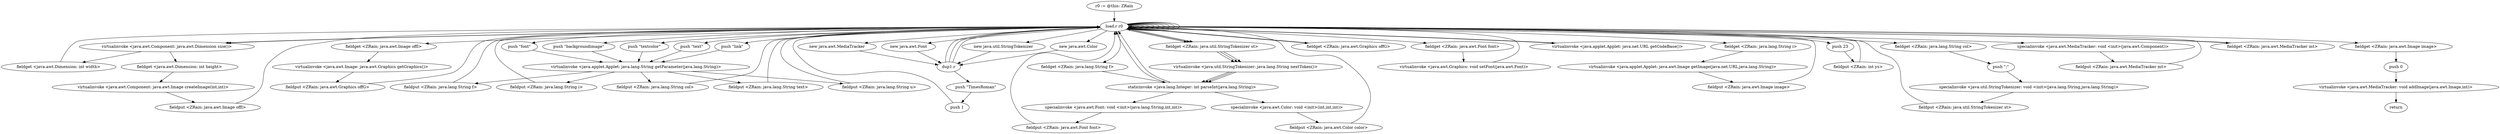 digraph "" {
    "r0 := @this: ZRain"
    "load.r r0"
    "r0 := @this: ZRain"->"load.r r0";
    "load.r r0"->"load.r r0";
    "load.r r0"->"load.r r0";
    "virtualinvoke <java.awt.Component: java.awt.Dimension size()>"
    "load.r r0"->"virtualinvoke <java.awt.Component: java.awt.Dimension size()>";
    "fieldget <java.awt.Dimension: int width>"
    "virtualinvoke <java.awt.Component: java.awt.Dimension size()>"->"fieldget <java.awt.Dimension: int width>";
    "fieldget <java.awt.Dimension: int width>"->"load.r r0";
    "load.r r0"->"virtualinvoke <java.awt.Component: java.awt.Dimension size()>";
    "fieldget <java.awt.Dimension: int height>"
    "virtualinvoke <java.awt.Component: java.awt.Dimension size()>"->"fieldget <java.awt.Dimension: int height>";
    "virtualinvoke <java.awt.Component: java.awt.Image createImage(int,int)>"
    "fieldget <java.awt.Dimension: int height>"->"virtualinvoke <java.awt.Component: java.awt.Image createImage(int,int)>";
    "fieldput <ZRain: java.awt.Image offI>"
    "virtualinvoke <java.awt.Component: java.awt.Image createImage(int,int)>"->"fieldput <ZRain: java.awt.Image offI>";
    "fieldput <ZRain: java.awt.Image offI>"->"load.r r0";
    "load.r r0"->"load.r r0";
    "fieldget <ZRain: java.awt.Image offI>"
    "load.r r0"->"fieldget <ZRain: java.awt.Image offI>";
    "virtualinvoke <java.awt.Image: java.awt.Graphics getGraphics()>"
    "fieldget <ZRain: java.awt.Image offI>"->"virtualinvoke <java.awt.Image: java.awt.Graphics getGraphics()>";
    "fieldput <ZRain: java.awt.Graphics offG>"
    "virtualinvoke <java.awt.Image: java.awt.Graphics getGraphics()>"->"fieldput <ZRain: java.awt.Graphics offG>";
    "fieldput <ZRain: java.awt.Graphics offG>"->"load.r r0";
    "load.r r0"->"load.r r0";
    "push \"font\""
    "load.r r0"->"push \"font\"";
    "virtualinvoke <java.applet.Applet: java.lang.String getParameter(java.lang.String)>"
    "push \"font\""->"virtualinvoke <java.applet.Applet: java.lang.String getParameter(java.lang.String)>";
    "fieldput <ZRain: java.lang.String f>"
    "virtualinvoke <java.applet.Applet: java.lang.String getParameter(java.lang.String)>"->"fieldput <ZRain: java.lang.String f>";
    "fieldput <ZRain: java.lang.String f>"->"load.r r0";
    "new java.awt.Font"
    "load.r r0"->"new java.awt.Font";
    "dup1.r"
    "new java.awt.Font"->"dup1.r";
    "push \"TimesRoman\""
    "dup1.r"->"push \"TimesRoman\"";
    "push 1"
    "push \"TimesRoman\""->"push 1";
    "push 1"->"load.r r0";
    "fieldget <ZRain: java.lang.String f>"
    "load.r r0"->"fieldget <ZRain: java.lang.String f>";
    "staticinvoke <java.lang.Integer: int parseInt(java.lang.String)>"
    "fieldget <ZRain: java.lang.String f>"->"staticinvoke <java.lang.Integer: int parseInt(java.lang.String)>";
    "specialinvoke <java.awt.Font: void <init>(java.lang.String,int,int)>"
    "staticinvoke <java.lang.Integer: int parseInt(java.lang.String)>"->"specialinvoke <java.awt.Font: void <init>(java.lang.String,int,int)>";
    "fieldput <ZRain: java.awt.Font font>"
    "specialinvoke <java.awt.Font: void <init>(java.lang.String,int,int)>"->"fieldput <ZRain: java.awt.Font font>";
    "fieldput <ZRain: java.awt.Font font>"->"load.r r0";
    "fieldget <ZRain: java.awt.Graphics offG>"
    "load.r r0"->"fieldget <ZRain: java.awt.Graphics offG>";
    "fieldget <ZRain: java.awt.Graphics offG>"->"load.r r0";
    "fieldget <ZRain: java.awt.Font font>"
    "load.r r0"->"fieldget <ZRain: java.awt.Font font>";
    "virtualinvoke <java.awt.Graphics: void setFont(java.awt.Font)>"
    "fieldget <ZRain: java.awt.Font font>"->"virtualinvoke <java.awt.Graphics: void setFont(java.awt.Font)>";
    "virtualinvoke <java.awt.Graphics: void setFont(java.awt.Font)>"->"load.r r0";
    "load.r r0"->"load.r r0";
    "push \"backgroundimage\""
    "load.r r0"->"push \"backgroundimage\"";
    "push \"backgroundimage\""->"virtualinvoke <java.applet.Applet: java.lang.String getParameter(java.lang.String)>";
    "fieldput <ZRain: java.lang.String i>"
    "virtualinvoke <java.applet.Applet: java.lang.String getParameter(java.lang.String)>"->"fieldput <ZRain: java.lang.String i>";
    "fieldput <ZRain: java.lang.String i>"->"load.r r0";
    "load.r r0"->"load.r r0";
    "load.r r0"->"load.r r0";
    "virtualinvoke <java.applet.Applet: java.net.URL getCodeBase()>"
    "load.r r0"->"virtualinvoke <java.applet.Applet: java.net.URL getCodeBase()>";
    "virtualinvoke <java.applet.Applet: java.net.URL getCodeBase()>"->"load.r r0";
    "fieldget <ZRain: java.lang.String i>"
    "load.r r0"->"fieldget <ZRain: java.lang.String i>";
    "virtualinvoke <java.applet.Applet: java.awt.Image getImage(java.net.URL,java.lang.String)>"
    "fieldget <ZRain: java.lang.String i>"->"virtualinvoke <java.applet.Applet: java.awt.Image getImage(java.net.URL,java.lang.String)>";
    "fieldput <ZRain: java.awt.Image image>"
    "virtualinvoke <java.applet.Applet: java.awt.Image getImage(java.net.URL,java.lang.String)>"->"fieldput <ZRain: java.awt.Image image>";
    "fieldput <ZRain: java.awt.Image image>"->"load.r r0";
    "push 23"
    "load.r r0"->"push 23";
    "fieldput <ZRain: int ys>"
    "push 23"->"fieldput <ZRain: int ys>";
    "fieldput <ZRain: int ys>"->"load.r r0";
    "load.r r0"->"load.r r0";
    "push \"textcolor\""
    "load.r r0"->"push \"textcolor\"";
    "push \"textcolor\""->"virtualinvoke <java.applet.Applet: java.lang.String getParameter(java.lang.String)>";
    "fieldput <ZRain: java.lang.String col>"
    "virtualinvoke <java.applet.Applet: java.lang.String getParameter(java.lang.String)>"->"fieldput <ZRain: java.lang.String col>";
    "fieldput <ZRain: java.lang.String col>"->"load.r r0";
    "new java.util.StringTokenizer"
    "load.r r0"->"new java.util.StringTokenizer";
    "new java.util.StringTokenizer"->"dup1.r";
    "dup1.r"->"load.r r0";
    "fieldget <ZRain: java.lang.String col>"
    "load.r r0"->"fieldget <ZRain: java.lang.String col>";
    "push \";\""
    "fieldget <ZRain: java.lang.String col>"->"push \";\"";
    "specialinvoke <java.util.StringTokenizer: void <init>(java.lang.String,java.lang.String)>"
    "push \";\""->"specialinvoke <java.util.StringTokenizer: void <init>(java.lang.String,java.lang.String)>";
    "fieldput <ZRain: java.util.StringTokenizer st>"
    "specialinvoke <java.util.StringTokenizer: void <init>(java.lang.String,java.lang.String)>"->"fieldput <ZRain: java.util.StringTokenizer st>";
    "fieldput <ZRain: java.util.StringTokenizer st>"->"load.r r0";
    "new java.awt.Color"
    "load.r r0"->"new java.awt.Color";
    "new java.awt.Color"->"dup1.r";
    "dup1.r"->"load.r r0";
    "fieldget <ZRain: java.util.StringTokenizer st>"
    "load.r r0"->"fieldget <ZRain: java.util.StringTokenizer st>";
    "virtualinvoke <java.util.StringTokenizer: java.lang.String nextToken()>"
    "fieldget <ZRain: java.util.StringTokenizer st>"->"virtualinvoke <java.util.StringTokenizer: java.lang.String nextToken()>";
    "virtualinvoke <java.util.StringTokenizer: java.lang.String nextToken()>"->"staticinvoke <java.lang.Integer: int parseInt(java.lang.String)>";
    "staticinvoke <java.lang.Integer: int parseInt(java.lang.String)>"->"load.r r0";
    "load.r r0"->"fieldget <ZRain: java.util.StringTokenizer st>";
    "fieldget <ZRain: java.util.StringTokenizer st>"->"virtualinvoke <java.util.StringTokenizer: java.lang.String nextToken()>";
    "virtualinvoke <java.util.StringTokenizer: java.lang.String nextToken()>"->"staticinvoke <java.lang.Integer: int parseInt(java.lang.String)>";
    "staticinvoke <java.lang.Integer: int parseInt(java.lang.String)>"->"load.r r0";
    "load.r r0"->"fieldget <ZRain: java.util.StringTokenizer st>";
    "fieldget <ZRain: java.util.StringTokenizer st>"->"virtualinvoke <java.util.StringTokenizer: java.lang.String nextToken()>";
    "virtualinvoke <java.util.StringTokenizer: java.lang.String nextToken()>"->"staticinvoke <java.lang.Integer: int parseInt(java.lang.String)>";
    "specialinvoke <java.awt.Color: void <init>(int,int,int)>"
    "staticinvoke <java.lang.Integer: int parseInt(java.lang.String)>"->"specialinvoke <java.awt.Color: void <init>(int,int,int)>";
    "fieldput <ZRain: java.awt.Color color>"
    "specialinvoke <java.awt.Color: void <init>(int,int,int)>"->"fieldput <ZRain: java.awt.Color color>";
    "fieldput <ZRain: java.awt.Color color>"->"load.r r0";
    "load.r r0"->"load.r r0";
    "push \"text\""
    "load.r r0"->"push \"text\"";
    "push \"text\""->"virtualinvoke <java.applet.Applet: java.lang.String getParameter(java.lang.String)>";
    "fieldput <ZRain: java.lang.String text>"
    "virtualinvoke <java.applet.Applet: java.lang.String getParameter(java.lang.String)>"->"fieldput <ZRain: java.lang.String text>";
    "fieldput <ZRain: java.lang.String text>"->"load.r r0";
    "load.r r0"->"load.r r0";
    "push \"link\""
    "load.r r0"->"push \"link\"";
    "push \"link\""->"virtualinvoke <java.applet.Applet: java.lang.String getParameter(java.lang.String)>";
    "fieldput <ZRain: java.lang.String u>"
    "virtualinvoke <java.applet.Applet: java.lang.String getParameter(java.lang.String)>"->"fieldput <ZRain: java.lang.String u>";
    "fieldput <ZRain: java.lang.String u>"->"load.r r0";
    "new java.awt.MediaTracker"
    "load.r r0"->"new java.awt.MediaTracker";
    "new java.awt.MediaTracker"->"dup1.r";
    "dup1.r"->"load.r r0";
    "specialinvoke <java.awt.MediaTracker: void <init>(java.awt.Component)>"
    "load.r r0"->"specialinvoke <java.awt.MediaTracker: void <init>(java.awt.Component)>";
    "fieldput <ZRain: java.awt.MediaTracker mt>"
    "specialinvoke <java.awt.MediaTracker: void <init>(java.awt.Component)>"->"fieldput <ZRain: java.awt.MediaTracker mt>";
    "fieldput <ZRain: java.awt.MediaTracker mt>"->"load.r r0";
    "fieldget <ZRain: java.awt.MediaTracker mt>"
    "load.r r0"->"fieldget <ZRain: java.awt.MediaTracker mt>";
    "fieldget <ZRain: java.awt.MediaTracker mt>"->"load.r r0";
    "fieldget <ZRain: java.awt.Image image>"
    "load.r r0"->"fieldget <ZRain: java.awt.Image image>";
    "push 0"
    "fieldget <ZRain: java.awt.Image image>"->"push 0";
    "virtualinvoke <java.awt.MediaTracker: void addImage(java.awt.Image,int)>"
    "push 0"->"virtualinvoke <java.awt.MediaTracker: void addImage(java.awt.Image,int)>";
    "return"
    "virtualinvoke <java.awt.MediaTracker: void addImage(java.awt.Image,int)>"->"return";
}
